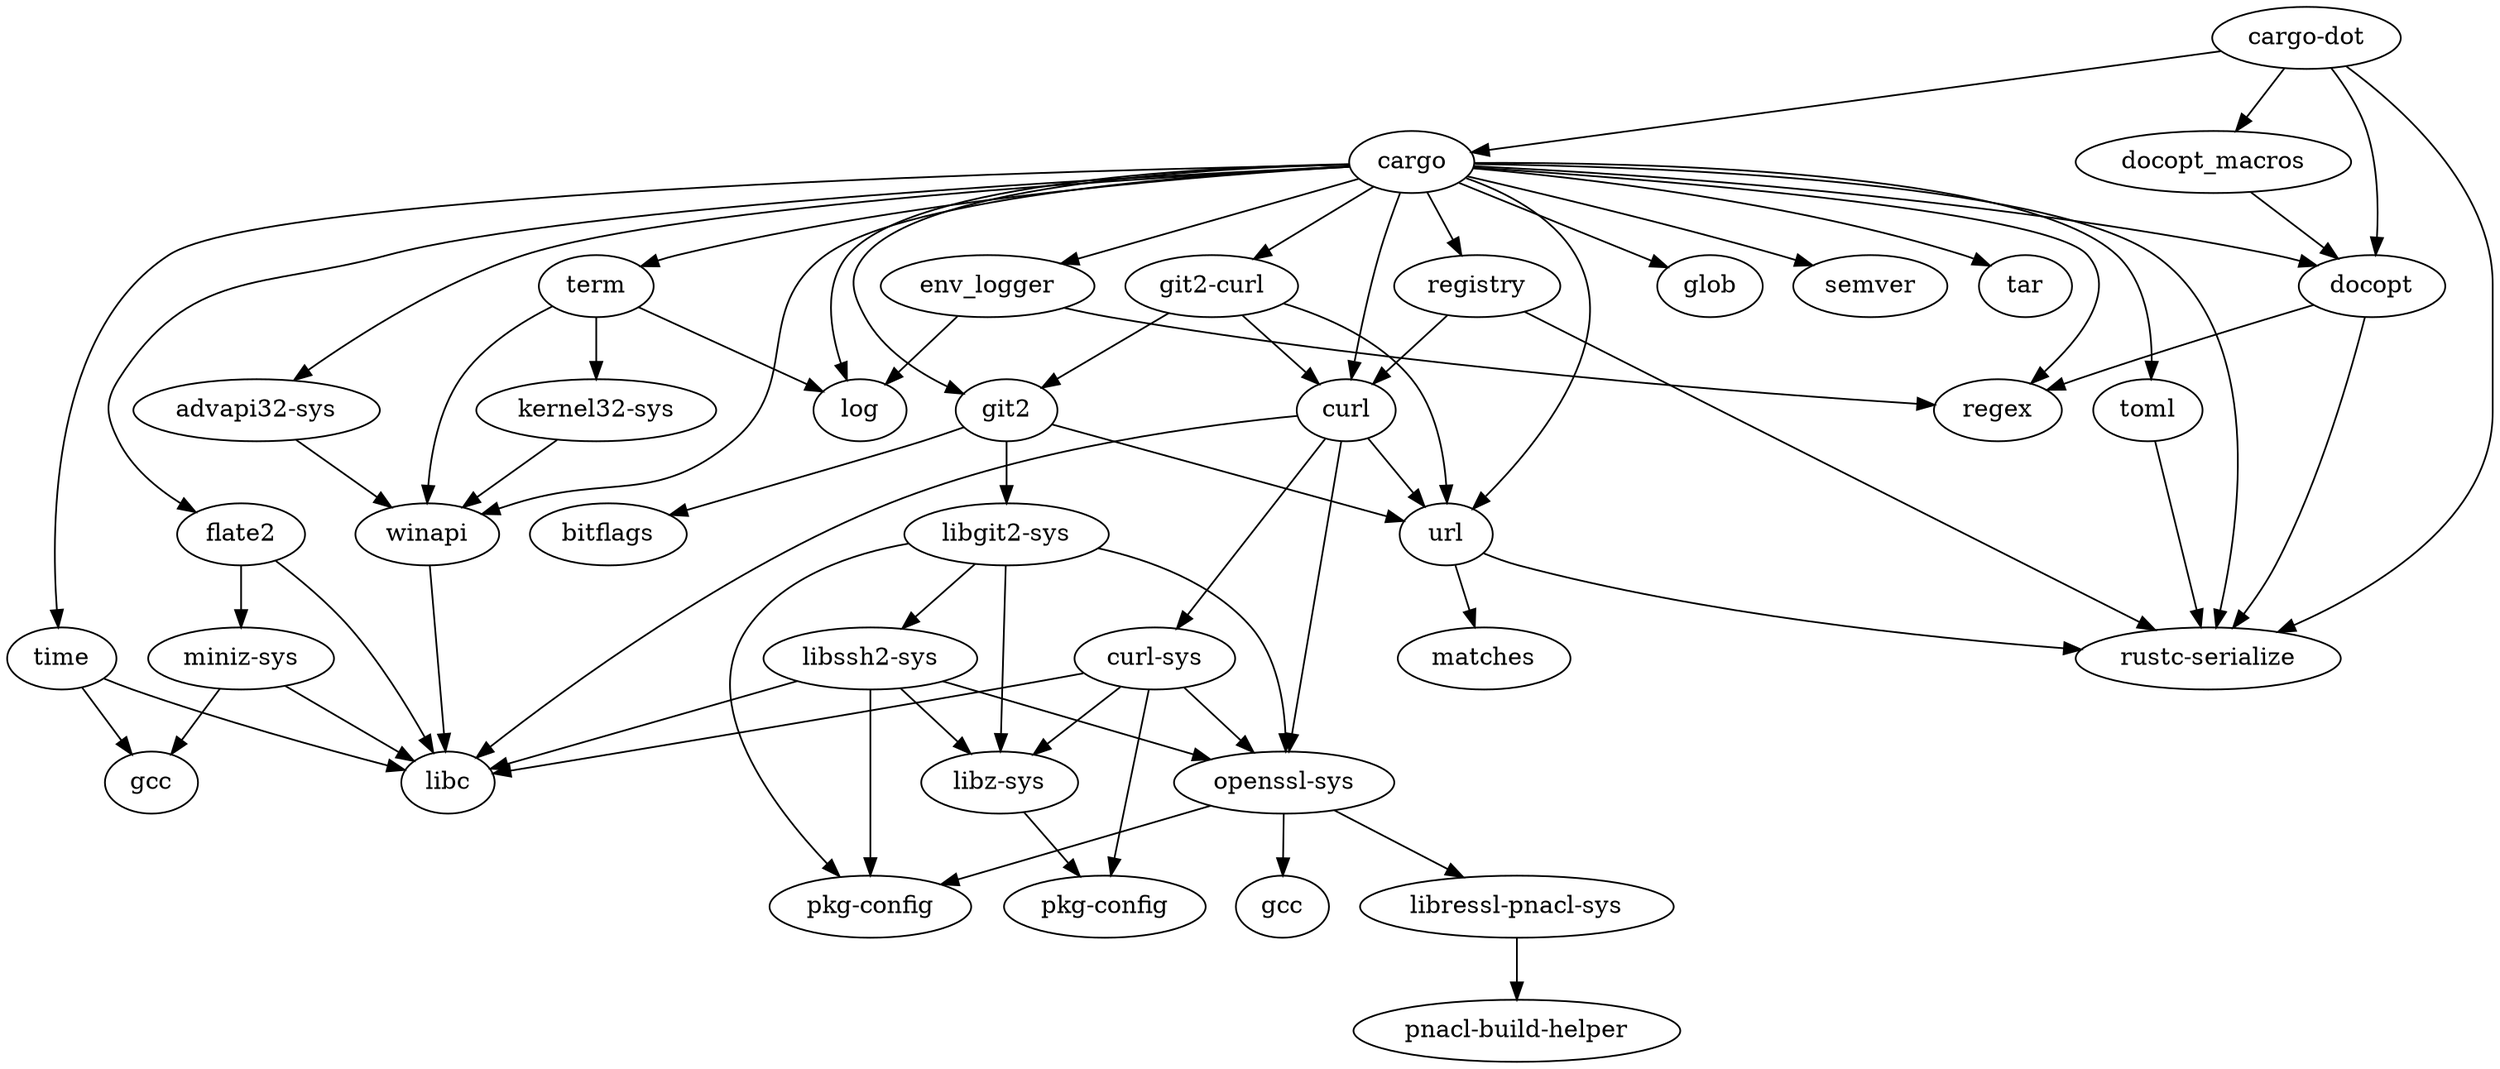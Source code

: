 digraph dependencies {
    N0[label="cargo-dot"];
    N1[label="openssl-sys"];
    N2[label="libressl-pnacl-sys"];
    N3[label="pkg-config"];
    N4[label="gcc"];
    N5[label="matches"];
    N6[label="toml"];
    N7[label="rustc-serialize"];
    N8[label="libc"];
    N9[label="git2"];
    N10[label="url"];
    N11[label="libgit2-sys"];
    N12[label="bitflags"];
    N13[label="libssh2-sys"];
    N14[label="libz-sys"];
    N15[label="time"];
    N16[label="gcc"];
    N17[label="term"];
    N18[label="winapi"];
    N19[label="log"];
    N20[label="kernel32-sys"];
    N21[label="regex"];
    N22[label="miniz-sys"];
    N23[label="pkg-config"];
    N24[label="pnacl-build-helper"];
    N25[label="advapi32-sys"];
    N26[label="curl-sys"];
    N27[label="cargo"];
    N28[label="git2-curl"];
    N29[label="flate2"];
    N30[label="curl"];
    N31[label="glob"];
    N32[label="semver"];
    N33[label="tar"];
    N34[label="registry"];
    N35[label="docopt"];
    N36[label="env_logger"];
    N37[label="docopt_macros"];
    N1 -> N2[label=""];
    N1 -> N3[label=""];
    N1 -> N4[label=""];
    N6 -> N7[label=""];
    N9 -> N10[label=""];
    N9 -> N11[label=""];
    N9 -> N12[label=""];
    N11 -> N13[label=""];
    N11 -> N14[label=""];
    N11 -> N1[label=""];
    N11 -> N3[label=""];
    N15 -> N8[label=""];
    N15 -> N16[label=""];
    N17 -> N18[label=""];
    N17 -> N19[label=""];
    N17 -> N20[label=""];
    N13 -> N1[label=""];
    N13 -> N14[label=""];
    N13 -> N3[label=""];
    N13 -> N8[label=""];
    N22 -> N16[label=""];
    N22 -> N8[label=""];
    N14 -> N23[label=""];
    N20 -> N18[label=""];
    N25 -> N18[label=""];
    N26 -> N23[label=""];
    N26 -> N1[label=""];
    N26 -> N8[label=""];
    N26 -> N14[label=""];
    N27 -> N18[label=""];
    N27 -> N19[label=""];
    N27 -> N28[label=""];
    N27 -> N29[label=""];
    N27 -> N6[label=""];
    N27 -> N30[label=""];
    N27 -> N31[label=""];
    N27 -> N32[label=""];
    N27 -> N33[label=""];
    N27 -> N34[label=""];
    N27 -> N35[label=""];
    N27 -> N25[label=""];
    N27 -> N10[label=""];
    N27 -> N36[label=""];
    N27 -> N21[label=""];
    N27 -> N9[label=""];
    N27 -> N17[label=""];
    N27 -> N7[label=""];
    N27 -> N15[label=""];
    N2 -> N24[label=""];
    N28 -> N10[label=""];
    N28 -> N9[label=""];
    N28 -> N30[label=""];
    N10 -> N7[label=""];
    N10 -> N5[label=""];
    N37 -> N35[label=""];
    N29 -> N22[label=""];
    N29 -> N8[label=""];
    N36 -> N21[label=""];
    N36 -> N19[label=""];
    N35 -> N7[label=""];
    N35 -> N21[label=""];
    N18 -> N8[label=""];
    N0 -> N37[label=""];
    N0 -> N7[label=""];
    N0 -> N27[label=""];
    N0 -> N35[label=""];
    N34 -> N30[label=""];
    N34 -> N7[label=""];
    N30 -> N1[label=""];
    N30 -> N10[label=""];
    N30 -> N8[label=""];
    N30 -> N26[label=""];
}
